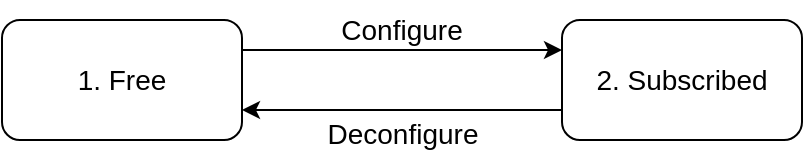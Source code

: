 <mxfile version="21.6.2" type="device">
  <diagram name="Page-1" id="Qx_pXZXx4m_uFdPb8SC9">
    <mxGraphModel dx="754" dy="442" grid="1" gridSize="10" guides="1" tooltips="1" connect="1" arrows="1" fold="1" page="1" pageScale="1" pageWidth="850" pageHeight="1100" math="0" shadow="0">
      <root>
        <mxCell id="0" />
        <mxCell id="1" parent="0" />
        <mxCell id="AgD02Y9NAy6FEA0AyiX0-5" style="edgeStyle=orthogonalEdgeStyle;rounded=0;orthogonalLoop=1;jettySize=auto;html=1;exitX=1;exitY=0.25;exitDx=0;exitDy=0;entryX=0;entryY=0.25;entryDx=0;entryDy=0;" edge="1" parent="1" source="AgD02Y9NAy6FEA0AyiX0-1" target="AgD02Y9NAy6FEA0AyiX0-2">
          <mxGeometry relative="1" as="geometry" />
        </mxCell>
        <mxCell id="AgD02Y9NAy6FEA0AyiX0-1" value="&lt;font style=&quot;font-size: 14px;&quot;&gt;1. Free&lt;/font&gt;" style="rounded=1;whiteSpace=wrap;html=1;fillColor=none;" vertex="1" parent="1">
          <mxGeometry x="200" y="120" width="120" height="60" as="geometry" />
        </mxCell>
        <mxCell id="AgD02Y9NAy6FEA0AyiX0-6" style="edgeStyle=orthogonalEdgeStyle;rounded=0;orthogonalLoop=1;jettySize=auto;html=1;exitX=0;exitY=0.75;exitDx=0;exitDy=0;entryX=1;entryY=0.75;entryDx=0;entryDy=0;" edge="1" parent="1" source="AgD02Y9NAy6FEA0AyiX0-2" target="AgD02Y9NAy6FEA0AyiX0-1">
          <mxGeometry relative="1" as="geometry" />
        </mxCell>
        <mxCell id="AgD02Y9NAy6FEA0AyiX0-2" value="&lt;font style=&quot;font-size: 14px;&quot;&gt;2. Subscribed&lt;/font&gt;" style="rounded=1;whiteSpace=wrap;html=1;fillColor=none;" vertex="1" parent="1">
          <mxGeometry x="480" y="120" width="120" height="60" as="geometry" />
        </mxCell>
        <mxCell id="AgD02Y9NAy6FEA0AyiX0-7" value="&lt;font style=&quot;font-size: 14px;&quot;&gt;Configure&lt;/font&gt;" style="text;html=1;strokeColor=none;fillColor=none;align=center;verticalAlign=middle;whiteSpace=wrap;rounded=0;" vertex="1" parent="1">
          <mxGeometry x="370" y="110" width="60" height="30" as="geometry" />
        </mxCell>
        <mxCell id="AgD02Y9NAy6FEA0AyiX0-8" value="&lt;font style=&quot;font-size: 14px;&quot;&gt;Deconfigure&lt;/font&gt;" style="text;html=1;align=center;verticalAlign=middle;resizable=0;points=[];autosize=1;strokeColor=none;fillColor=none;" vertex="1" parent="1">
          <mxGeometry x="350" y="162" width="100" height="30" as="geometry" />
        </mxCell>
      </root>
    </mxGraphModel>
  </diagram>
</mxfile>

